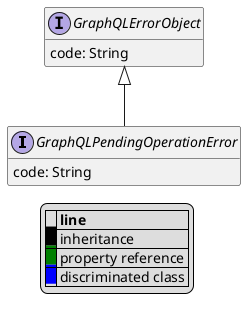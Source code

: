 @startuml

hide empty fields
hide empty methods
legend
|= |= line |
|<back:black>   </back>| inheritance |
|<back:green>   </back>| property reference |
|<back:blue>   </back>| discriminated class |
endlegend
interface GraphQLPendingOperationError [[GraphQLPendingOperationError.svg]] extends GraphQLErrorObject {
    code: String
}
interface GraphQLErrorObject [[GraphQLErrorObject.svg]]  {
    code: String
}





@enduml
